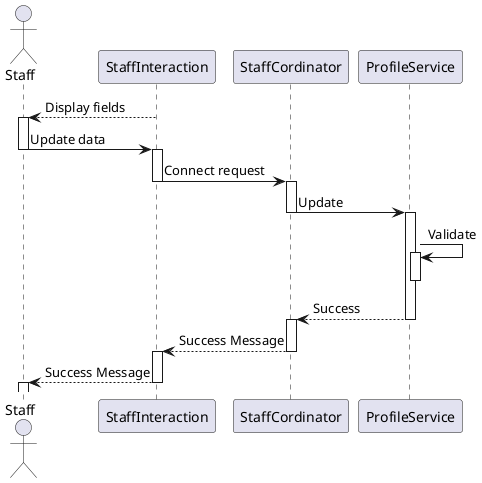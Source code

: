 @startuml

actor Staff
participant StaffInteraction as inter
participant StaffCordinator as cor
participant ProfileService as ser


inter --> Staff --++: Display fields
Staff -> inter --++: Update data
inter -> cor --++: Connect request
cor -> ser --++ : Update
ser -> ser ++--: Validate
ser --> cor --++ : Success
cor -->inter --++: Success Message
inter -->Staff --++: Success Message


@enduml
